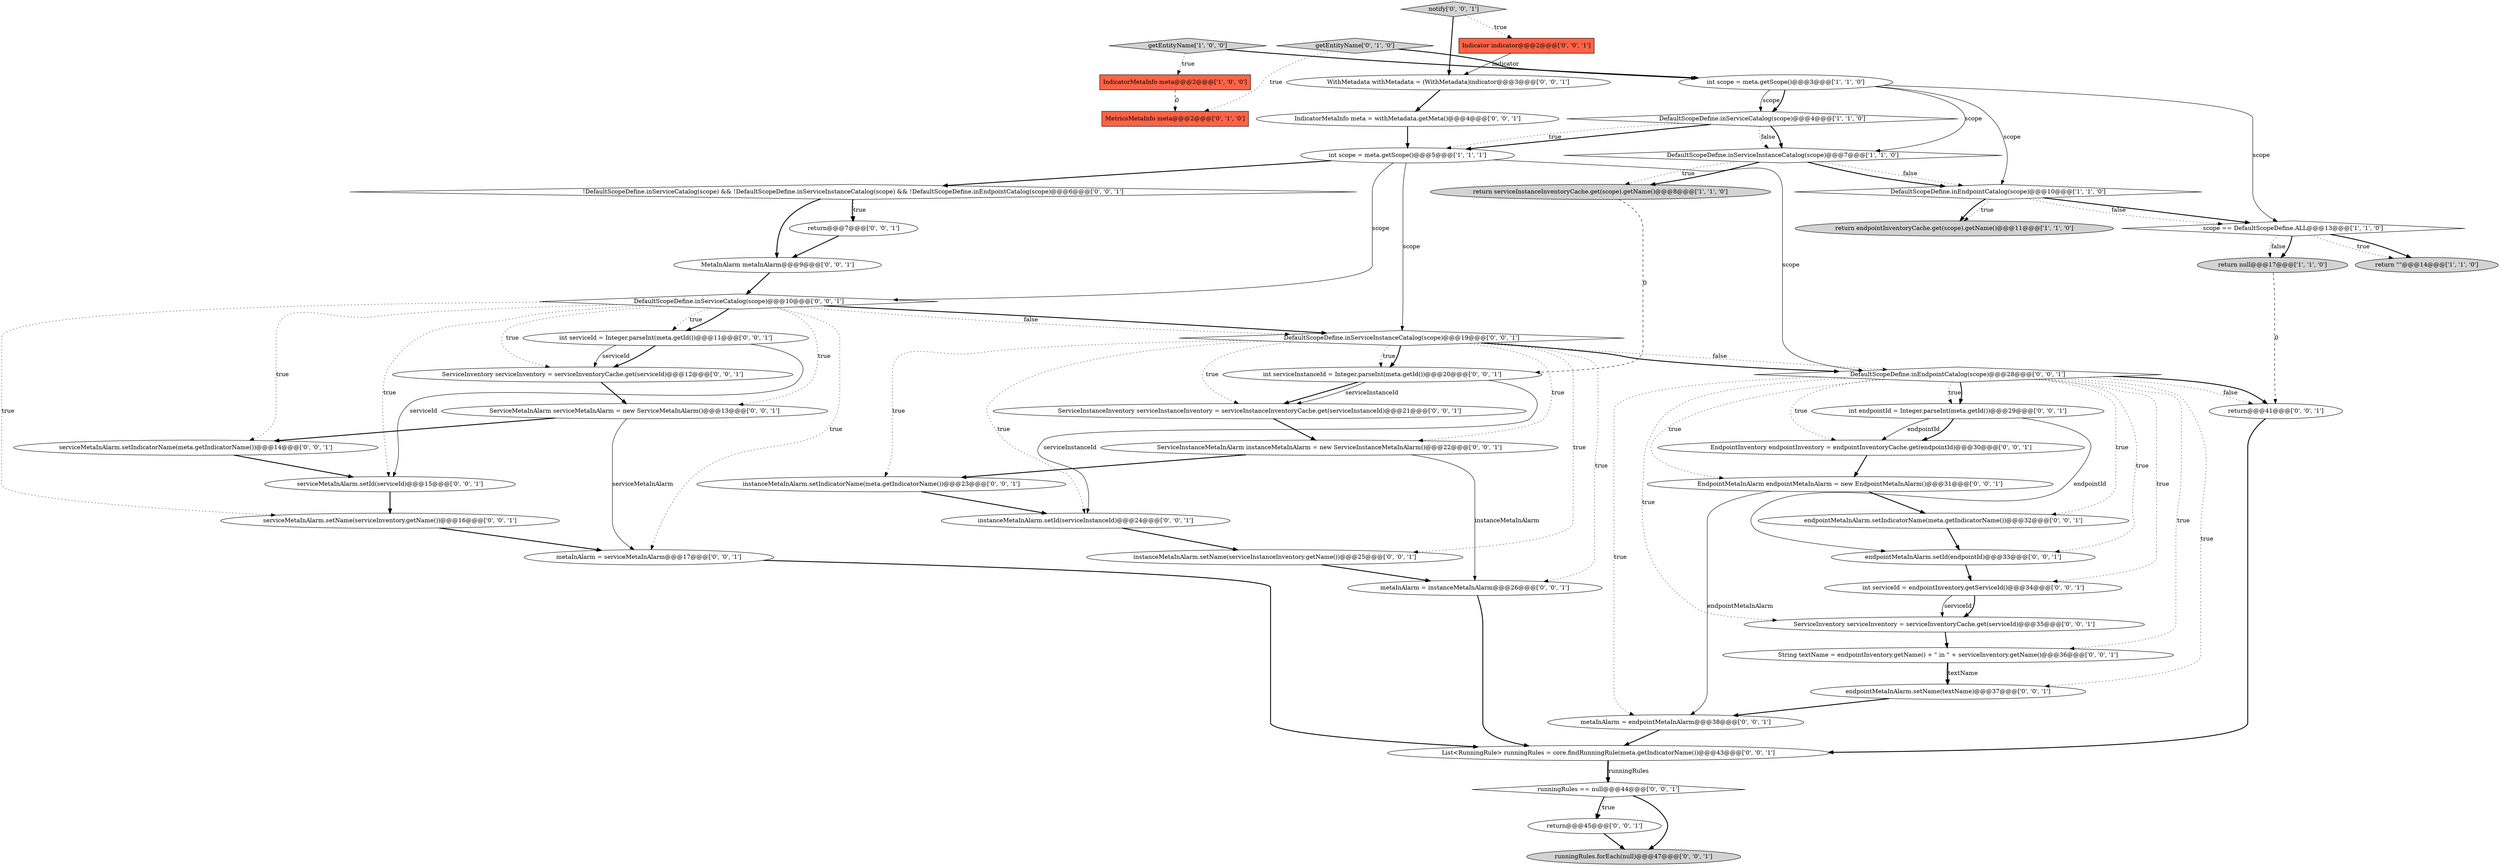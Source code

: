 digraph {
49 [style = filled, label = "DefaultScopeDefine.inServiceCatalog(scope)@@@10@@@['0', '0', '1']", fillcolor = white, shape = diamond image = "AAA0AAABBB3BBB"];
26 [style = filled, label = "return@@@41@@@['0', '0', '1']", fillcolor = white, shape = ellipse image = "AAA0AAABBB3BBB"];
24 [style = filled, label = "instanceMetaInAlarm.setName(serviceInstanceInventory.getName())@@@25@@@['0', '0', '1']", fillcolor = white, shape = ellipse image = "AAA0AAABBB3BBB"];
1 [style = filled, label = "return null@@@17@@@['1', '1', '0']", fillcolor = lightgray, shape = ellipse image = "AAA0AAABBB1BBB"];
5 [style = filled, label = "IndicatorMetaInfo meta@@@2@@@['1', '0', '0']", fillcolor = tomato, shape = box image = "AAA1AAABBB1BBB"];
52 [style = filled, label = "metaInAlarm = instanceMetaInAlarm@@@26@@@['0', '0', '1']", fillcolor = white, shape = ellipse image = "AAA0AAABBB3BBB"];
9 [style = filled, label = "getEntityName['1', '0', '0']", fillcolor = lightgray, shape = diamond image = "AAA0AAABBB1BBB"];
0 [style = filled, label = "int scope = meta.getScope()@@@3@@@['1', '1', '0']", fillcolor = white, shape = ellipse image = "AAA0AAABBB1BBB"];
11 [style = filled, label = "DefaultScopeDefine.inServiceInstanceCatalog(scope)@@@7@@@['1', '1', '0']", fillcolor = white, shape = diamond image = "AAA0AAABBB1BBB"];
45 [style = filled, label = "instanceMetaInAlarm.setId(serviceInstanceId)@@@24@@@['0', '0', '1']", fillcolor = white, shape = ellipse image = "AAA0AAABBB3BBB"];
22 [style = filled, label = "endpointMetaInAlarm.setIndicatorName(meta.getIndicatorName())@@@32@@@['0', '0', '1']", fillcolor = white, shape = ellipse image = "AAA0AAABBB3BBB"];
10 [style = filled, label = "DefaultScopeDefine.inServiceCatalog(scope)@@@4@@@['1', '1', '0']", fillcolor = white, shape = diamond image = "AAA0AAABBB1BBB"];
25 [style = filled, label = "endpointMetaInAlarm.setId(endpointId)@@@33@@@['0', '0', '1']", fillcolor = white, shape = ellipse image = "AAA0AAABBB3BBB"];
47 [style = filled, label = "ServiceInstanceInventory serviceInstanceInventory = serviceInstanceInventoryCache.get(serviceInstanceId)@@@21@@@['0', '0', '1']", fillcolor = white, shape = ellipse image = "AAA0AAABBB3BBB"];
31 [style = filled, label = "int endpointId = Integer.parseInt(meta.getId())@@@29@@@['0', '0', '1']", fillcolor = white, shape = ellipse image = "AAA0AAABBB3BBB"];
3 [style = filled, label = "scope == DefaultScopeDefine.ALL@@@13@@@['1', '1', '0']", fillcolor = white, shape = diamond image = "AAA0AAABBB1BBB"];
37 [style = filled, label = "EndpointMetaInAlarm endpointMetaInAlarm = new EndpointMetaInAlarm()@@@31@@@['0', '0', '1']", fillcolor = white, shape = ellipse image = "AAA0AAABBB3BBB"];
43 [style = filled, label = "int serviceInstanceId = Integer.parseInt(meta.getId())@@@20@@@['0', '0', '1']", fillcolor = white, shape = ellipse image = "AAA0AAABBB3BBB"];
29 [style = filled, label = "ServiceInventory serviceInventory = serviceInventoryCache.get(serviceId)@@@35@@@['0', '0', '1']", fillcolor = white, shape = ellipse image = "AAA0AAABBB3BBB"];
13 [style = filled, label = "getEntityName['0', '1', '0']", fillcolor = lightgray, shape = diamond image = "AAA0AAABBB2BBB"];
17 [style = filled, label = "int serviceId = endpointInventory.getServiceId()@@@34@@@['0', '0', '1']", fillcolor = white, shape = ellipse image = "AAA0AAABBB3BBB"];
8 [style = filled, label = "return \"\"@@@14@@@['1', '1', '0']", fillcolor = lightgray, shape = ellipse image = "AAA0AAABBB1BBB"];
12 [style = filled, label = "MetricsMetaInfo meta@@@2@@@['0', '1', '0']", fillcolor = tomato, shape = box image = "AAA1AAABBB2BBB"];
27 [style = filled, label = "return@@@45@@@['0', '0', '1']", fillcolor = white, shape = ellipse image = "AAA0AAABBB3BBB"];
35 [style = filled, label = "IndicatorMetaInfo meta = withMetadata.getMeta()@@@4@@@['0', '0', '1']", fillcolor = white, shape = ellipse image = "AAA0AAABBB3BBB"];
36 [style = filled, label = "serviceMetaInAlarm.setName(serviceInventory.getName())@@@16@@@['0', '0', '1']", fillcolor = white, shape = ellipse image = "AAA0AAABBB3BBB"];
16 [style = filled, label = "endpointMetaInAlarm.setName(textName)@@@37@@@['0', '0', '1']", fillcolor = white, shape = ellipse image = "AAA0AAABBB3BBB"];
4 [style = filled, label = "return serviceInstanceInventoryCache.get(scope).getName()@@@8@@@['1', '1', '0']", fillcolor = lightgray, shape = ellipse image = "AAA0AAABBB1BBB"];
33 [style = filled, label = "EndpointInventory endpointInventory = endpointInventoryCache.get(endpointId)@@@30@@@['0', '0', '1']", fillcolor = white, shape = ellipse image = "AAA0AAABBB3BBB"];
41 [style = filled, label = "notify['0', '0', '1']", fillcolor = lightgray, shape = diamond image = "AAA0AAABBB3BBB"];
46 [style = filled, label = "List<RunningRule> runningRules = core.findRunningRule(meta.getIndicatorName())@@@43@@@['0', '0', '1']", fillcolor = white, shape = ellipse image = "AAA0AAABBB3BBB"];
48 [style = filled, label = "metaInAlarm = endpointMetaInAlarm@@@38@@@['0', '0', '1']", fillcolor = white, shape = ellipse image = "AAA0AAABBB3BBB"];
38 [style = filled, label = "runningRules.forEach(null)@@@47@@@['0', '0', '1']", fillcolor = lightgray, shape = ellipse image = "AAA0AAABBB3BBB"];
6 [style = filled, label = "DefaultScopeDefine.inEndpointCatalog(scope)@@@10@@@['1', '1', '0']", fillcolor = white, shape = diamond image = "AAA0AAABBB1BBB"];
39 [style = filled, label = "instanceMetaInAlarm.setIndicatorName(meta.getIndicatorName())@@@23@@@['0', '0', '1']", fillcolor = white, shape = ellipse image = "AAA0AAABBB3BBB"];
44 [style = filled, label = "ServiceInventory serviceInventory = serviceInventoryCache.get(serviceId)@@@12@@@['0', '0', '1']", fillcolor = white, shape = ellipse image = "AAA0AAABBB3BBB"];
23 [style = filled, label = "int serviceId = Integer.parseInt(meta.getId())@@@11@@@['0', '0', '1']", fillcolor = white, shape = ellipse image = "AAA0AAABBB3BBB"];
51 [style = filled, label = "runningRules == null@@@44@@@['0', '0', '1']", fillcolor = white, shape = diamond image = "AAA0AAABBB3BBB"];
18 [style = filled, label = "WithMetadata withMetadata = (WithMetadata)indicator@@@3@@@['0', '0', '1']", fillcolor = white, shape = ellipse image = "AAA0AAABBB3BBB"];
2 [style = filled, label = "int scope = meta.getScope()@@@5@@@['1', '1', '1']", fillcolor = white, shape = ellipse image = "AAA0AAABBB1BBB"];
40 [style = filled, label = "DefaultScopeDefine.inEndpointCatalog(scope)@@@28@@@['0', '0', '1']", fillcolor = white, shape = diamond image = "AAA0AAABBB3BBB"];
15 [style = filled, label = "DefaultScopeDefine.inServiceInstanceCatalog(scope)@@@19@@@['0', '0', '1']", fillcolor = white, shape = diamond image = "AAA0AAABBB3BBB"];
19 [style = filled, label = "serviceMetaInAlarm.setIndicatorName(meta.getIndicatorName())@@@14@@@['0', '0', '1']", fillcolor = white, shape = ellipse image = "AAA0AAABBB3BBB"];
28 [style = filled, label = "return@@@7@@@['0', '0', '1']", fillcolor = white, shape = ellipse image = "AAA0AAABBB3BBB"];
30 [style = filled, label = "String textName = endpointInventory.getName() + \" in \" + serviceInventory.getName()@@@36@@@['0', '0', '1']", fillcolor = white, shape = ellipse image = "AAA0AAABBB3BBB"];
34 [style = filled, label = "ServiceInstanceMetaInAlarm instanceMetaInAlarm = new ServiceInstanceMetaInAlarm()@@@22@@@['0', '0', '1']", fillcolor = white, shape = ellipse image = "AAA0AAABBB3BBB"];
7 [style = filled, label = "return endpointInventoryCache.get(scope).getName()@@@11@@@['1', '1', '0']", fillcolor = lightgray, shape = ellipse image = "AAA0AAABBB1BBB"];
14 [style = filled, label = "metaInAlarm = serviceMetaInAlarm@@@17@@@['0', '0', '1']", fillcolor = white, shape = ellipse image = "AAA0AAABBB3BBB"];
20 [style = filled, label = "serviceMetaInAlarm.setId(serviceId)@@@15@@@['0', '0', '1']", fillcolor = white, shape = ellipse image = "AAA0AAABBB3BBB"];
21 [style = filled, label = "MetaInAlarm metaInAlarm@@@9@@@['0', '0', '1']", fillcolor = white, shape = ellipse image = "AAA0AAABBB3BBB"];
42 [style = filled, label = "Indicator indicator@@@2@@@['0', '0', '1']", fillcolor = tomato, shape = box image = "AAA0AAABBB3BBB"];
50 [style = filled, label = "ServiceMetaInAlarm serviceMetaInAlarm = new ServiceMetaInAlarm()@@@13@@@['0', '0', '1']", fillcolor = white, shape = ellipse image = "AAA0AAABBB3BBB"];
32 [style = filled, label = "!DefaultScopeDefine.inServiceCatalog(scope) && !DefaultScopeDefine.inServiceInstanceCatalog(scope) && !DefaultScopeDefine.inEndpointCatalog(scope)@@@6@@@['0', '0', '1']", fillcolor = white, shape = diamond image = "AAA0AAABBB3BBB"];
6->3 [style = bold, label=""];
32->28 [style = dotted, label="true"];
27->38 [style = bold, label=""];
29->30 [style = bold, label=""];
40->31 [style = dotted, label="true"];
40->37 [style = dotted, label="true"];
45->24 [style = bold, label=""];
0->10 [style = solid, label="scope"];
31->33 [style = solid, label="endpointId"];
46->51 [style = bold, label=""];
28->21 [style = bold, label=""];
2->49 [style = solid, label="scope"];
2->15 [style = solid, label="scope"];
14->46 [style = bold, label=""];
15->43 [style = dotted, label="true"];
18->35 [style = bold, label=""];
40->26 [style = bold, label=""];
49->36 [style = dotted, label="true"];
41->42 [style = dotted, label="true"];
2->32 [style = bold, label=""];
40->31 [style = bold, label=""];
47->34 [style = bold, label=""];
23->44 [style = bold, label=""];
10->11 [style = bold, label=""];
26->46 [style = bold, label=""];
22->25 [style = bold, label=""];
42->18 [style = solid, label="indicator"];
30->16 [style = solid, label="textName"];
50->19 [style = bold, label=""];
15->34 [style = dotted, label="true"];
15->24 [style = dotted, label="true"];
19->20 [style = bold, label=""];
40->30 [style = dotted, label="true"];
44->50 [style = bold, label=""];
39->45 [style = bold, label=""];
15->52 [style = dotted, label="true"];
15->40 [style = dotted, label="false"];
40->48 [style = dotted, label="true"];
36->14 [style = bold, label=""];
40->29 [style = dotted, label="true"];
40->22 [style = dotted, label="true"];
43->47 [style = bold, label=""];
49->44 [style = dotted, label="true"];
31->33 [style = bold, label=""];
6->7 [style = dotted, label="true"];
51->27 [style = bold, label=""];
10->2 [style = bold, label=""];
37->48 [style = solid, label="endpointMetaInAlarm"];
49->14 [style = dotted, label="true"];
6->7 [style = bold, label=""];
51->27 [style = dotted, label="true"];
13->0 [style = bold, label=""];
34->52 [style = solid, label="instanceMetaInAlarm"];
40->17 [style = dotted, label="true"];
5->12 [style = dashed, label="0"];
52->46 [style = bold, label=""];
6->3 [style = dotted, label="false"];
15->47 [style = dotted, label="true"];
3->1 [style = bold, label=""];
1->26 [style = dashed, label="0"];
0->3 [style = solid, label="scope"];
11->4 [style = bold, label=""];
35->2 [style = bold, label=""];
49->50 [style = dotted, label="true"];
49->19 [style = dotted, label="true"];
49->23 [style = bold, label=""];
11->4 [style = dotted, label="true"];
25->17 [style = bold, label=""];
49->23 [style = dotted, label="true"];
31->25 [style = solid, label="endpointId"];
48->46 [style = bold, label=""];
50->14 [style = solid, label="serviceMetaInAlarm"];
37->22 [style = bold, label=""];
4->43 [style = dashed, label="0"];
43->45 [style = solid, label="serviceInstanceId"];
0->6 [style = solid, label="scope"];
10->2 [style = dotted, label="true"];
3->8 [style = bold, label=""];
34->39 [style = bold, label=""];
11->6 [style = dotted, label="false"];
15->43 [style = bold, label=""];
16->48 [style = bold, label=""];
49->15 [style = bold, label=""];
21->49 [style = bold, label=""];
15->40 [style = bold, label=""];
40->25 [style = dotted, label="true"];
15->45 [style = dotted, label="true"];
33->37 [style = bold, label=""];
3->1 [style = dotted, label="false"];
41->18 [style = bold, label=""];
20->36 [style = bold, label=""];
0->11 [style = solid, label="scope"];
9->5 [style = dotted, label="true"];
43->47 [style = solid, label="serviceInstanceId"];
32->21 [style = bold, label=""];
9->0 [style = bold, label=""];
40->33 [style = dotted, label="true"];
13->12 [style = dotted, label="true"];
15->39 [style = dotted, label="true"];
46->51 [style = solid, label="runningRules"];
11->6 [style = bold, label=""];
17->29 [style = solid, label="serviceId"];
23->44 [style = solid, label="serviceId"];
40->16 [style = dotted, label="true"];
49->20 [style = dotted, label="true"];
0->10 [style = bold, label=""];
49->15 [style = dotted, label="false"];
10->11 [style = dotted, label="false"];
51->38 [style = bold, label=""];
23->20 [style = solid, label="serviceId"];
24->52 [style = bold, label=""];
40->26 [style = dotted, label="false"];
17->29 [style = bold, label=""];
30->16 [style = bold, label=""];
3->8 [style = dotted, label="true"];
32->28 [style = bold, label=""];
2->40 [style = solid, label="scope"];
}
